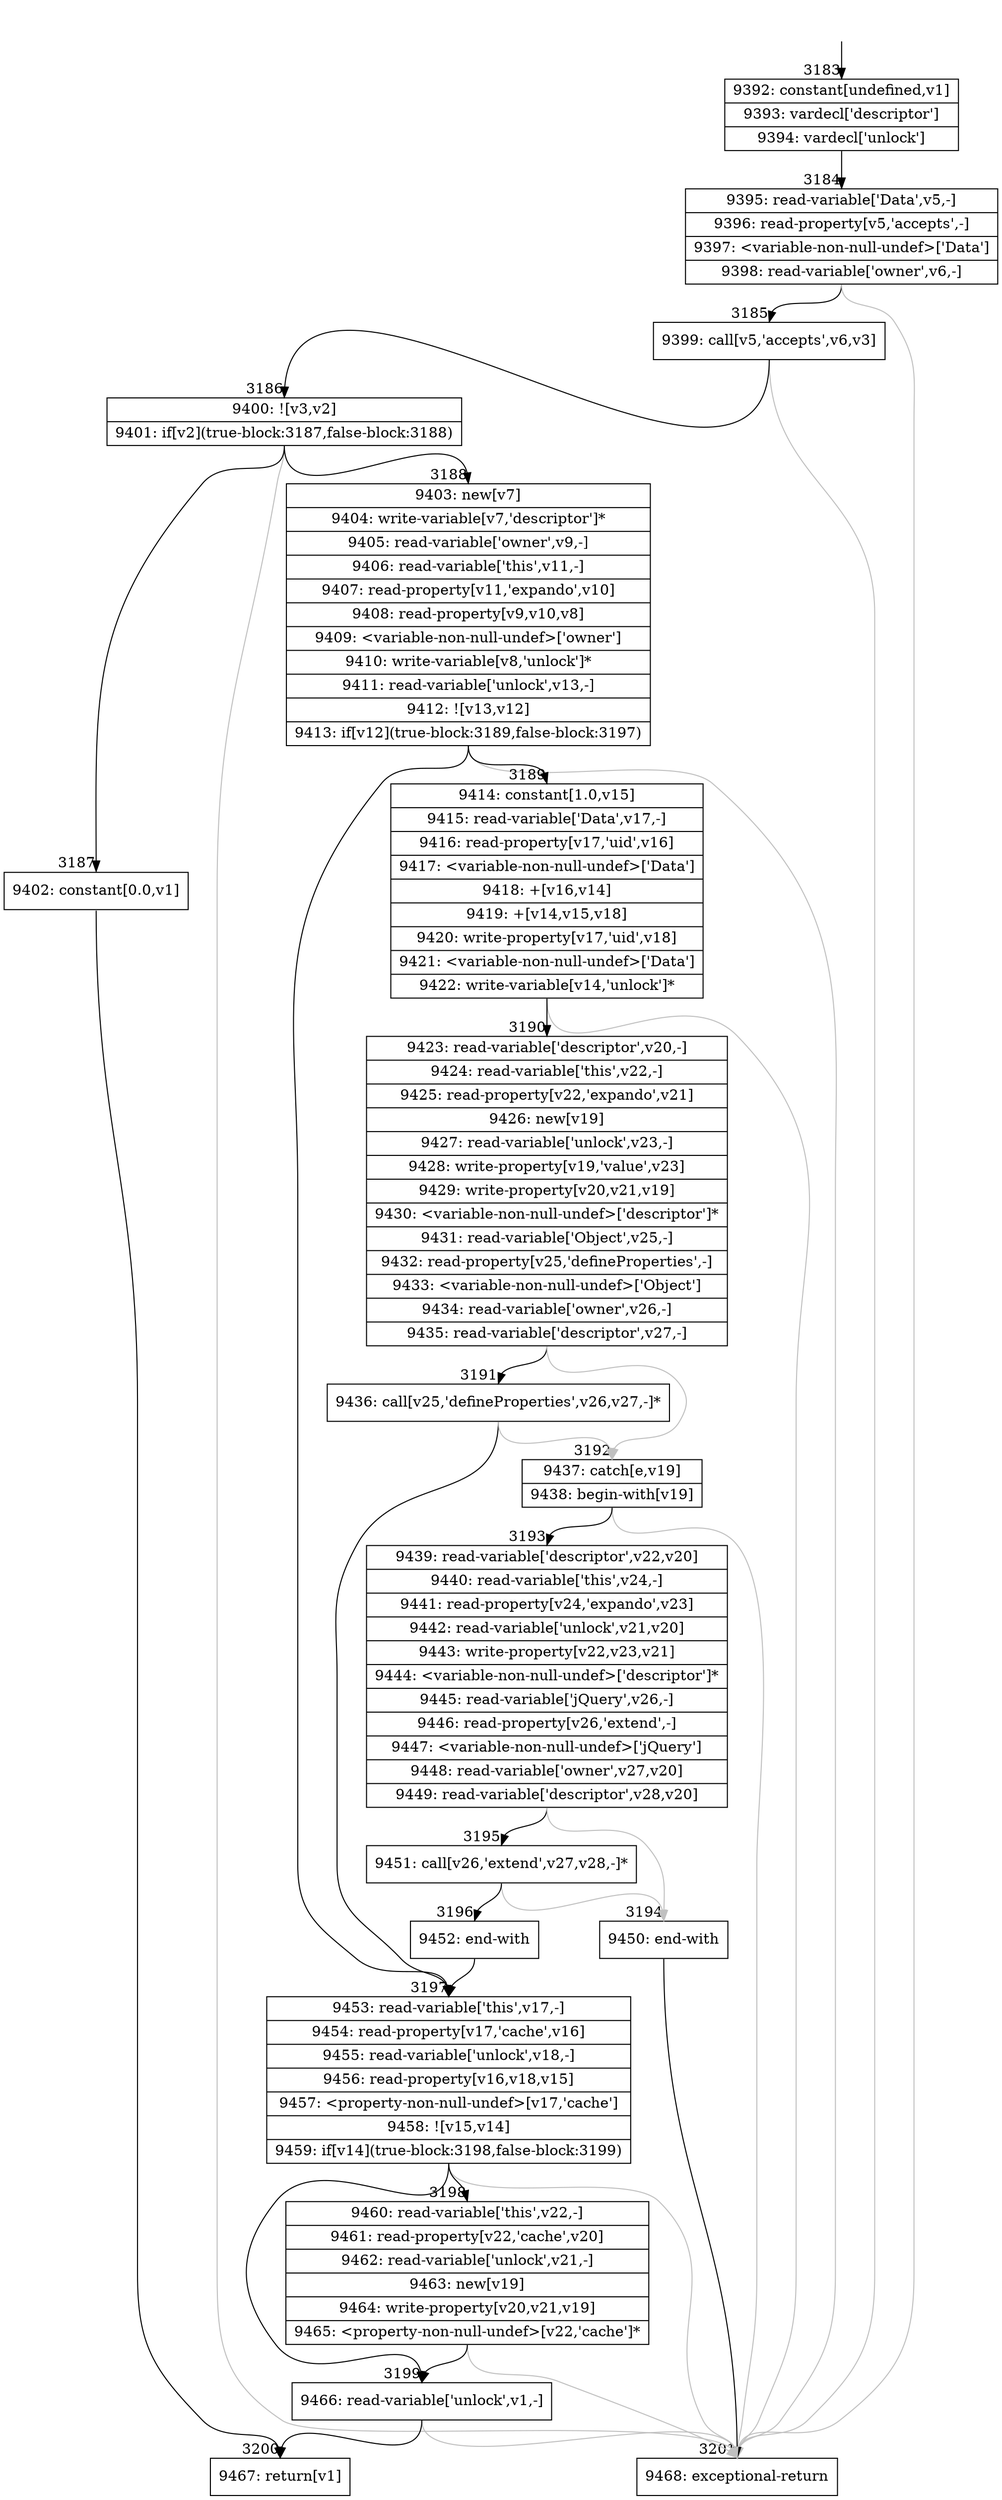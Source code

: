 digraph {
rankdir="TD"
BB_entry208[shape=none,label=""];
BB_entry208 -> BB3183 [tailport=s, headport=n, headlabel="    3183"]
BB3183 [shape=record label="{9392: constant[undefined,v1]|9393: vardecl['descriptor']|9394: vardecl['unlock']}" ] 
BB3183 -> BB3184 [tailport=s, headport=n, headlabel="      3184"]
BB3184 [shape=record label="{9395: read-variable['Data',v5,-]|9396: read-property[v5,'accepts',-]|9397: \<variable-non-null-undef\>['Data']|9398: read-variable['owner',v6,-]}" ] 
BB3184 -> BB3185 [tailport=s, headport=n, headlabel="      3185"]
BB3184 -> BB3201 [tailport=s, headport=n, color=gray, headlabel="      3201"]
BB3185 [shape=record label="{9399: call[v5,'accepts',v6,v3]}" ] 
BB3185 -> BB3186 [tailport=s, headport=n, headlabel="      3186"]
BB3185 -> BB3201 [tailport=s, headport=n, color=gray]
BB3186 [shape=record label="{9400: ![v3,v2]|9401: if[v2](true-block:3187,false-block:3188)}" ] 
BB3186 -> BB3187 [tailport=s, headport=n, headlabel="      3187"]
BB3186 -> BB3188 [tailport=s, headport=n, headlabel="      3188"]
BB3186 -> BB3201 [tailport=s, headport=n, color=gray]
BB3187 [shape=record label="{9402: constant[0.0,v1]}" ] 
BB3187 -> BB3200 [tailport=s, headport=n, headlabel="      3200"]
BB3188 [shape=record label="{9403: new[v7]|9404: write-variable[v7,'descriptor']*|9405: read-variable['owner',v9,-]|9406: read-variable['this',v11,-]|9407: read-property[v11,'expando',v10]|9408: read-property[v9,v10,v8]|9409: \<variable-non-null-undef\>['owner']|9410: write-variable[v8,'unlock']*|9411: read-variable['unlock',v13,-]|9412: ![v13,v12]|9413: if[v12](true-block:3189,false-block:3197)}" ] 
BB3188 -> BB3189 [tailport=s, headport=n, headlabel="      3189"]
BB3188 -> BB3197 [tailport=s, headport=n, headlabel="      3197"]
BB3188 -> BB3201 [tailport=s, headport=n, color=gray]
BB3189 [shape=record label="{9414: constant[1.0,v15]|9415: read-variable['Data',v17,-]|9416: read-property[v17,'uid',v16]|9417: \<variable-non-null-undef\>['Data']|9418: +[v16,v14]|9419: +[v14,v15,v18]|9420: write-property[v17,'uid',v18]|9421: \<variable-non-null-undef\>['Data']|9422: write-variable[v14,'unlock']*}" ] 
BB3189 -> BB3190 [tailport=s, headport=n, headlabel="      3190"]
BB3189 -> BB3201 [tailport=s, headport=n, color=gray]
BB3190 [shape=record label="{9423: read-variable['descriptor',v20,-]|9424: read-variable['this',v22,-]|9425: read-property[v22,'expando',v21]|9426: new[v19]|9427: read-variable['unlock',v23,-]|9428: write-property[v19,'value',v23]|9429: write-property[v20,v21,v19]|9430: \<variable-non-null-undef\>['descriptor']*|9431: read-variable['Object',v25,-]|9432: read-property[v25,'defineProperties',-]|9433: \<variable-non-null-undef\>['Object']|9434: read-variable['owner',v26,-]|9435: read-variable['descriptor',v27,-]}" ] 
BB3190 -> BB3191 [tailport=s, headport=n, headlabel="      3191"]
BB3190 -> BB3192 [tailport=s, headport=n, color=gray, headlabel="      3192"]
BB3191 [shape=record label="{9436: call[v25,'defineProperties',v26,v27,-]*}" ] 
BB3191 -> BB3197 [tailport=s, headport=n]
BB3191 -> BB3192 [tailport=s, headport=n, color=gray]
BB3192 [shape=record label="{9437: catch[e,v19]|9438: begin-with[v19]}" ] 
BB3192 -> BB3193 [tailport=s, headport=n, headlabel="      3193"]
BB3192 -> BB3201 [tailport=s, headport=n, color=gray]
BB3193 [shape=record label="{9439: read-variable['descriptor',v22,v20]|9440: read-variable['this',v24,-]|9441: read-property[v24,'expando',v23]|9442: read-variable['unlock',v21,v20]|9443: write-property[v22,v23,v21]|9444: \<variable-non-null-undef\>['descriptor']*|9445: read-variable['jQuery',v26,-]|9446: read-property[v26,'extend',-]|9447: \<variable-non-null-undef\>['jQuery']|9448: read-variable['owner',v27,v20]|9449: read-variable['descriptor',v28,v20]}" ] 
BB3193 -> BB3195 [tailport=s, headport=n, headlabel="      3195"]
BB3193 -> BB3194 [tailport=s, headport=n, color=gray, headlabel="      3194"]
BB3194 [shape=record label="{9450: end-with}" ] 
BB3194 -> BB3201 [tailport=s, headport=n]
BB3195 [shape=record label="{9451: call[v26,'extend',v27,v28,-]*}" ] 
BB3195 -> BB3196 [tailport=s, headport=n, headlabel="      3196"]
BB3195 -> BB3194 [tailport=s, headport=n, color=gray]
BB3196 [shape=record label="{9452: end-with}" ] 
BB3196 -> BB3197 [tailport=s, headport=n]
BB3197 [shape=record label="{9453: read-variable['this',v17,-]|9454: read-property[v17,'cache',v16]|9455: read-variable['unlock',v18,-]|9456: read-property[v16,v18,v15]|9457: \<property-non-null-undef\>[v17,'cache']|9458: ![v15,v14]|9459: if[v14](true-block:3198,false-block:3199)}" ] 
BB3197 -> BB3198 [tailport=s, headport=n, headlabel="      3198"]
BB3197 -> BB3199 [tailport=s, headport=n, headlabel="      3199"]
BB3197 -> BB3201 [tailport=s, headport=n, color=gray]
BB3198 [shape=record label="{9460: read-variable['this',v22,-]|9461: read-property[v22,'cache',v20]|9462: read-variable['unlock',v21,-]|9463: new[v19]|9464: write-property[v20,v21,v19]|9465: \<property-non-null-undef\>[v22,'cache']*}" ] 
BB3198 -> BB3199 [tailport=s, headport=n]
BB3198 -> BB3201 [tailport=s, headport=n, color=gray]
BB3199 [shape=record label="{9466: read-variable['unlock',v1,-]}" ] 
BB3199 -> BB3200 [tailport=s, headport=n]
BB3199 -> BB3201 [tailport=s, headport=n, color=gray]
BB3200 [shape=record label="{9467: return[v1]}" ] 
BB3201 [shape=record label="{9468: exceptional-return}" ] 
}
